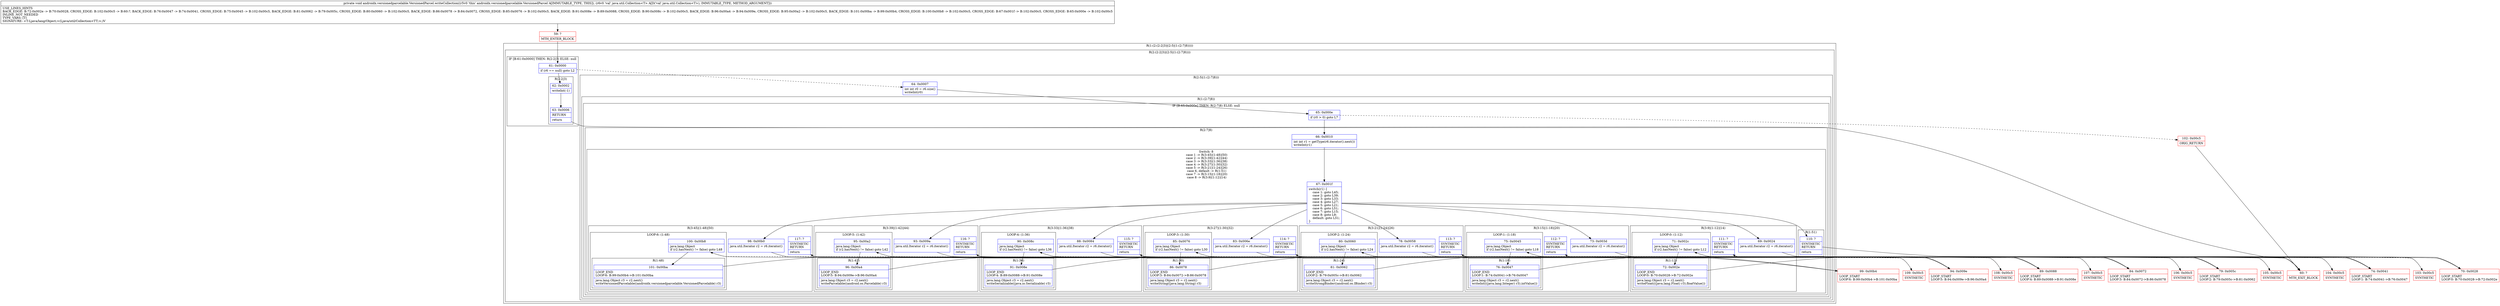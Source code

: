 digraph "CFG forandroidx.versionedparcelable.VersionedParcel.writeCollection(Ljava\/util\/Collection;)V" {
subgraph cluster_Region_466105096 {
label = "R(1:(2:(2:2|3)|(2:5|(1:(2:7|8)))))";
node [shape=record,color=blue];
subgraph cluster_Region_1936972212 {
label = "R(2:(2:2|3)|(2:5|(1:(2:7|8))))";
node [shape=record,color=blue];
subgraph cluster_IfRegion_1740810910 {
label = "IF [B:61:0x0000] THEN: R(2:2|3) ELSE: null";
node [shape=record,color=blue];
Node_61 [shape=record,label="{61\:\ 0x0000|if (r6 == null) goto L2\l}"];
subgraph cluster_Region_1840281348 {
label = "R(2:2|3)";
node [shape=record,color=blue];
Node_62 [shape=record,label="{62\:\ 0x0002|writeInt(\-1)\l}"];
Node_63 [shape=record,label="{63\:\ 0x0006|RETURN\l|return\l}"];
}
}
subgraph cluster_Region_1336054523 {
label = "R(2:5|(1:(2:7|8)))";
node [shape=record,color=blue];
Node_64 [shape=record,label="{64\:\ 0x0007|int int r0 = r6.size()\lwriteInt(r0)\l}"];
subgraph cluster_Region_934959561 {
label = "R(1:(2:7|8))";
node [shape=record,color=blue];
subgraph cluster_IfRegion_1078474232 {
label = "IF [B:65:0x000e] THEN: R(2:7|8) ELSE: null";
node [shape=record,color=blue];
Node_65 [shape=record,label="{65\:\ 0x000e|if (r0 \> 0) goto L7\l}"];
subgraph cluster_Region_222525715 {
label = "R(2:7|8)";
node [shape=record,color=blue];
Node_66 [shape=record,label="{66\:\ 0x0010|int int r1 = getType(r6.iterator().next())\lwriteInt(r1)\l}"];
subgraph cluster_SwitchRegion_1237692234 {
label = "Switch: 8
 case 1 -> R(3:45|(1:48)|50)
 case 2 -> R(3:39|(1:42)|44)
 case 3 -> R(3:33|(1:36)|38)
 case 4 -> R(3:27|(1:30)|32)
 case 5 -> R(3:21|(1:24)|26)
 case 6, default -> R(1:51)
 case 7 -> R(3:15|(1:18)|20)
 case 8 -> R(3:9|(1:12)|14)";
node [shape=record,color=blue];
Node_67 [shape=record,label="{67\:\ 0x001f|switch(r1) \{\l    case 1: goto L45;\l    case 2: goto L39;\l    case 3: goto L33;\l    case 4: goto L27;\l    case 5: goto L21;\l    case 6: goto L51;\l    case 7: goto L15;\l    case 8: goto L9;\l    default: goto L51;\l\}\l}"];
subgraph cluster_Region_1516869875 {
label = "R(3:45|(1:48)|50)";
node [shape=record,color=blue];
Node_98 [shape=record,label="{98\:\ 0x00b0|java.util.Iterator r2 = r6.iterator()\l\l}"];
subgraph cluster_LoopRegion_680353658 {
label = "LOOP:6: (1:48)";
node [shape=record,color=blue];
Node_100 [shape=record,label="{100\:\ 0x00b8|java.lang.Object \lif (r2.hasNext() != false) goto L48\l}"];
subgraph cluster_Region_1181418808 {
label = "R(1:48)";
node [shape=record,color=blue];
Node_101 [shape=record,label="{101\:\ 0x00ba|LOOP_END\lLOOP:6: B:99:0x00b4\-\>B:101:0x00ba\l|java.lang.Object r3 = r2.next()\lwriteVersionedParcelable((androidx.versionedparcelable.VersionedParcelable) r3)\l}"];
}
}
Node_117 [shape=record,label="{117\:\ ?|SYNTHETIC\lRETURN\l|return\l}"];
}
subgraph cluster_Region_603617325 {
label = "R(3:39|(1:42)|44)";
node [shape=record,color=blue];
Node_93 [shape=record,label="{93\:\ 0x009a|java.util.Iterator r2 = r6.iterator()\l\l}"];
subgraph cluster_LoopRegion_893571745 {
label = "LOOP:5: (1:42)";
node [shape=record,color=blue];
Node_95 [shape=record,label="{95\:\ 0x00a2|java.lang.Object \lif (r2.hasNext() != false) goto L42\l}"];
subgraph cluster_Region_2004233724 {
label = "R(1:42)";
node [shape=record,color=blue];
Node_96 [shape=record,label="{96\:\ 0x00a4|LOOP_END\lLOOP:5: B:94:0x009e\-\>B:96:0x00a4\l|java.lang.Object r3 = r2.next()\lwriteParcelable((android.os.Parcelable) r3)\l}"];
}
}
Node_116 [shape=record,label="{116\:\ ?|SYNTHETIC\lRETURN\l|return\l}"];
}
subgraph cluster_Region_1772791023 {
label = "R(3:33|(1:36)|38)";
node [shape=record,color=blue];
Node_88 [shape=record,label="{88\:\ 0x0084|java.util.Iterator r2 = r6.iterator()\l\l}"];
subgraph cluster_LoopRegion_425824999 {
label = "LOOP:4: (1:36)";
node [shape=record,color=blue];
Node_90 [shape=record,label="{90\:\ 0x008c|java.lang.Object \lif (r2.hasNext() != false) goto L36\l}"];
subgraph cluster_Region_982883504 {
label = "R(1:36)";
node [shape=record,color=blue];
Node_91 [shape=record,label="{91\:\ 0x008e|LOOP_END\lLOOP:4: B:89:0x0088\-\>B:91:0x008e\l|java.lang.Object r3 = r2.next()\lwriteSerializable((java.io.Serializable) r3)\l}"];
}
}
Node_115 [shape=record,label="{115\:\ ?|SYNTHETIC\lRETURN\l|return\l}"];
}
subgraph cluster_Region_2085244883 {
label = "R(3:27|(1:30)|32)";
node [shape=record,color=blue];
Node_83 [shape=record,label="{83\:\ 0x006e|java.util.Iterator r2 = r6.iterator()\l\l}"];
subgraph cluster_LoopRegion_1081803113 {
label = "LOOP:3: (1:30)";
node [shape=record,color=blue];
Node_85 [shape=record,label="{85\:\ 0x0076|java.lang.Object \lif (r2.hasNext() != false) goto L30\l}"];
subgraph cluster_Region_1436046635 {
label = "R(1:30)";
node [shape=record,color=blue];
Node_86 [shape=record,label="{86\:\ 0x0078|LOOP_END\lLOOP:3: B:84:0x0072\-\>B:86:0x0078\l|java.lang.Object r3 = r2.next()\lwriteString((java.lang.String) r3)\l}"];
}
}
Node_114 [shape=record,label="{114\:\ ?|SYNTHETIC\lRETURN\l|return\l}"];
}
subgraph cluster_Region_1132344116 {
label = "R(3:21|(1:24)|26)";
node [shape=record,color=blue];
Node_78 [shape=record,label="{78\:\ 0x0058|java.util.Iterator r2 = r6.iterator()\l\l}"];
subgraph cluster_LoopRegion_1843710047 {
label = "LOOP:2: (1:24)";
node [shape=record,color=blue];
Node_80 [shape=record,label="{80\:\ 0x0060|java.lang.Object \lif (r2.hasNext() != false) goto L24\l}"];
subgraph cluster_Region_1963785411 {
label = "R(1:24)";
node [shape=record,color=blue];
Node_81 [shape=record,label="{81\:\ 0x0062|LOOP_END\lLOOP:2: B:79:0x005c\-\>B:81:0x0062\l|java.lang.Object r3 = r2.next()\lwriteStrongBinder((android.os.IBinder) r3)\l}"];
}
}
Node_113 [shape=record,label="{113\:\ ?|SYNTHETIC\lRETURN\l|return\l}"];
}
subgraph cluster_Region_1655365188 {
label = "R(1:51)";
node [shape=record,color=blue];
Node_110 [shape=record,label="{110\:\ ?|SYNTHETIC\lRETURN\l|return\l}"];
}
subgraph cluster_Region_1350543030 {
label = "R(3:15|(1:18)|20)";
node [shape=record,color=blue];
Node_73 [shape=record,label="{73\:\ 0x003d|java.util.Iterator r2 = r6.iterator()\l\l}"];
subgraph cluster_LoopRegion_462568150 {
label = "LOOP:1: (1:18)";
node [shape=record,color=blue];
Node_75 [shape=record,label="{75\:\ 0x0045|java.lang.Object \lif (r2.hasNext() != false) goto L18\l}"];
subgraph cluster_Region_166344579 {
label = "R(1:18)";
node [shape=record,color=blue];
Node_76 [shape=record,label="{76\:\ 0x0047|LOOP_END\lLOOP:1: B:74:0x0041\-\>B:76:0x0047\l|java.lang.Object r3 = r2.next()\lwriteInt(((java.lang.Integer) r3).intValue())\l}"];
}
}
Node_112 [shape=record,label="{112\:\ ?|SYNTHETIC\lRETURN\l|return\l}"];
}
subgraph cluster_Region_1032224772 {
label = "R(3:9|(1:12)|14)";
node [shape=record,color=blue];
Node_69 [shape=record,label="{69\:\ 0x0024|java.util.Iterator r2 = r6.iterator()\l\l}"];
subgraph cluster_LoopRegion_274844436 {
label = "LOOP:0: (1:12)";
node [shape=record,color=blue];
Node_71 [shape=record,label="{71\:\ 0x002c|java.lang.Object \lif (r2.hasNext() != false) goto L12\l}"];
subgraph cluster_Region_447678276 {
label = "R(1:12)";
node [shape=record,color=blue];
Node_72 [shape=record,label="{72\:\ 0x002e|LOOP_END\lLOOP:0: B:70:0x0028\-\>B:72:0x002e\l|java.lang.Object r3 = r2.next()\lwriteFloat(((java.lang.Float) r3).floatValue())\l}"];
}
}
Node_111 [shape=record,label="{111\:\ ?|SYNTHETIC\lRETURN\l|return\l}"];
}
}
}
}
}
}
}
}
Node_59 [shape=record,color=red,label="{59\:\ ?|MTH_ENTER_BLOCK\l}"];
Node_60 [shape=record,color=red,label="{60\:\ ?|MTH_EXIT_BLOCK\l}"];
Node_70 [shape=record,color=red,label="{70\:\ 0x0028|LOOP_START\lLOOP:0: B:70:0x0028\-\>B:72:0x002e\l}"];
Node_103 [shape=record,color=red,label="{103\:\ 0x00c5|SYNTHETIC\l}"];
Node_74 [shape=record,color=red,label="{74\:\ 0x0041|LOOP_START\lLOOP:1: B:74:0x0041\-\>B:76:0x0047\l}"];
Node_104 [shape=record,color=red,label="{104\:\ 0x00c5|SYNTHETIC\l}"];
Node_79 [shape=record,color=red,label="{79\:\ 0x005c|LOOP_START\lLOOP:2: B:79:0x005c\-\>B:81:0x0062\l}"];
Node_105 [shape=record,color=red,label="{105\:\ 0x00c5|SYNTHETIC\l}"];
Node_84 [shape=record,color=red,label="{84\:\ 0x0072|LOOP_START\lLOOP:3: B:84:0x0072\-\>B:86:0x0078\l}"];
Node_106 [shape=record,color=red,label="{106\:\ 0x00c5|SYNTHETIC\l}"];
Node_89 [shape=record,color=red,label="{89\:\ 0x0088|LOOP_START\lLOOP:4: B:89:0x0088\-\>B:91:0x008e\l}"];
Node_107 [shape=record,color=red,label="{107\:\ 0x00c5|SYNTHETIC\l}"];
Node_94 [shape=record,color=red,label="{94\:\ 0x009e|LOOP_START\lLOOP:5: B:94:0x009e\-\>B:96:0x00a4\l}"];
Node_108 [shape=record,color=red,label="{108\:\ 0x00c5|SYNTHETIC\l}"];
Node_99 [shape=record,color=red,label="{99\:\ 0x00b4|LOOP_START\lLOOP:6: B:99:0x00b4\-\>B:101:0x00ba\l}"];
Node_109 [shape=record,color=red,label="{109\:\ 0x00c5|SYNTHETIC\l}"];
Node_102 [shape=record,color=red,label="{102\:\ 0x00c5|ORIG_RETURN\l}"];
MethodNode[shape=record,label="{private void androidx.versionedparcelable.VersionedParcel.writeCollection((r5v0 'this' androidx.versionedparcelable.VersionedParcel A[IMMUTABLE_TYPE, THIS]), (r6v0 'val' java.util.Collection\<T\> A[D('val' java.util.Collection\<T\>), IMMUTABLE_TYPE, METHOD_ARGUMENT]))  | USE_LINES_HINTS\lBACK_EDGE: B:72:0x002e \-\> B:70:0x0028, CROSS_EDGE: B:102:0x00c5 \-\> B:60:?, BACK_EDGE: B:76:0x0047 \-\> B:74:0x0041, CROSS_EDGE: B:75:0x0045 \-\> B:102:0x00c5, BACK_EDGE: B:81:0x0062 \-\> B:79:0x005c, CROSS_EDGE: B:80:0x0060 \-\> B:102:0x00c5, BACK_EDGE: B:86:0x0078 \-\> B:84:0x0072, CROSS_EDGE: B:85:0x0076 \-\> B:102:0x00c5, BACK_EDGE: B:91:0x008e \-\> B:89:0x0088, CROSS_EDGE: B:90:0x008c \-\> B:102:0x00c5, BACK_EDGE: B:96:0x00a4 \-\> B:94:0x009e, CROSS_EDGE: B:95:0x00a2 \-\> B:102:0x00c5, BACK_EDGE: B:101:0x00ba \-\> B:99:0x00b4, CROSS_EDGE: B:100:0x00b8 \-\> B:102:0x00c5, CROSS_EDGE: B:67:0x001f \-\> B:102:0x00c5, CROSS_EDGE: B:65:0x000e \-\> B:102:0x00c5\lINLINE_NOT_NEEDED\lTYPE_VARS: [T]\lSIGNATURE: \<T:Ljava\/lang\/Object;\>(Ljava\/util\/Collection\<TT;\>;)V\l}"];
MethodNode -> Node_59;Node_61 -> Node_62;
Node_61 -> Node_64[style=dashed];
Node_62 -> Node_63;
Node_63 -> Node_60;
Node_64 -> Node_65;
Node_65 -> Node_66;
Node_65 -> Node_102[style=dashed];
Node_66 -> Node_67;
Node_67 -> Node_69;
Node_67 -> Node_73;
Node_67 -> Node_78;
Node_67 -> Node_83;
Node_67 -> Node_88;
Node_67 -> Node_93;
Node_67 -> Node_98;
Node_67 -> Node_110;
Node_98 -> Node_99;
Node_100 -> Node_101;
Node_100 -> Node_109[style=dashed];
Node_101 -> Node_99;
Node_117 -> Node_60;
Node_93 -> Node_94;
Node_95 -> Node_96;
Node_95 -> Node_108[style=dashed];
Node_96 -> Node_94;
Node_116 -> Node_60;
Node_88 -> Node_89;
Node_90 -> Node_91;
Node_90 -> Node_107[style=dashed];
Node_91 -> Node_89;
Node_115 -> Node_60;
Node_83 -> Node_84;
Node_85 -> Node_86;
Node_85 -> Node_106[style=dashed];
Node_86 -> Node_84;
Node_114 -> Node_60;
Node_78 -> Node_79;
Node_80 -> Node_81;
Node_80 -> Node_105[style=dashed];
Node_81 -> Node_79;
Node_113 -> Node_60;
Node_110 -> Node_60;
Node_73 -> Node_74;
Node_75 -> Node_76;
Node_75 -> Node_104[style=dashed];
Node_76 -> Node_74;
Node_112 -> Node_60;
Node_69 -> Node_70;
Node_71 -> Node_72;
Node_71 -> Node_103[style=dashed];
Node_72 -> Node_70;
Node_111 -> Node_60;
Node_59 -> Node_61;
Node_70 -> Node_71;
Node_103 -> Node_111;
Node_74 -> Node_75;
Node_104 -> Node_112;
Node_79 -> Node_80;
Node_105 -> Node_113;
Node_84 -> Node_85;
Node_106 -> Node_114;
Node_89 -> Node_90;
Node_107 -> Node_115;
Node_94 -> Node_95;
Node_108 -> Node_116;
Node_99 -> Node_100;
Node_109 -> Node_117;
Node_102 -> Node_60;
}

